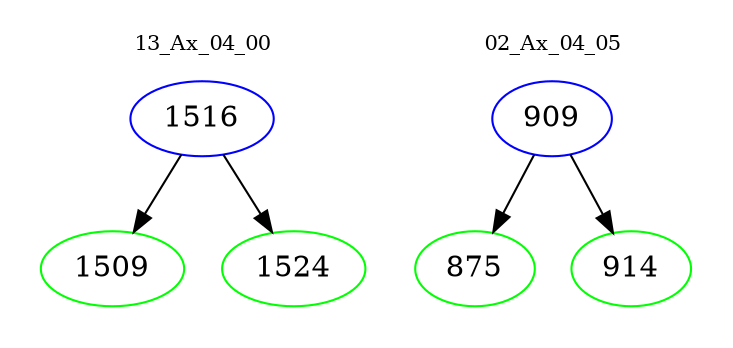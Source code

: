 digraph{
subgraph cluster_0 {
color = white
label = "13_Ax_04_00";
fontsize=10;
T0_1516 [label="1516", color="blue"]
T0_1516 -> T0_1509 [color="black"]
T0_1509 [label="1509", color="green"]
T0_1516 -> T0_1524 [color="black"]
T0_1524 [label="1524", color="green"]
}
subgraph cluster_1 {
color = white
label = "02_Ax_04_05";
fontsize=10;
T1_909 [label="909", color="blue"]
T1_909 -> T1_875 [color="black"]
T1_875 [label="875", color="green"]
T1_909 -> T1_914 [color="black"]
T1_914 [label="914", color="green"]
}
}

